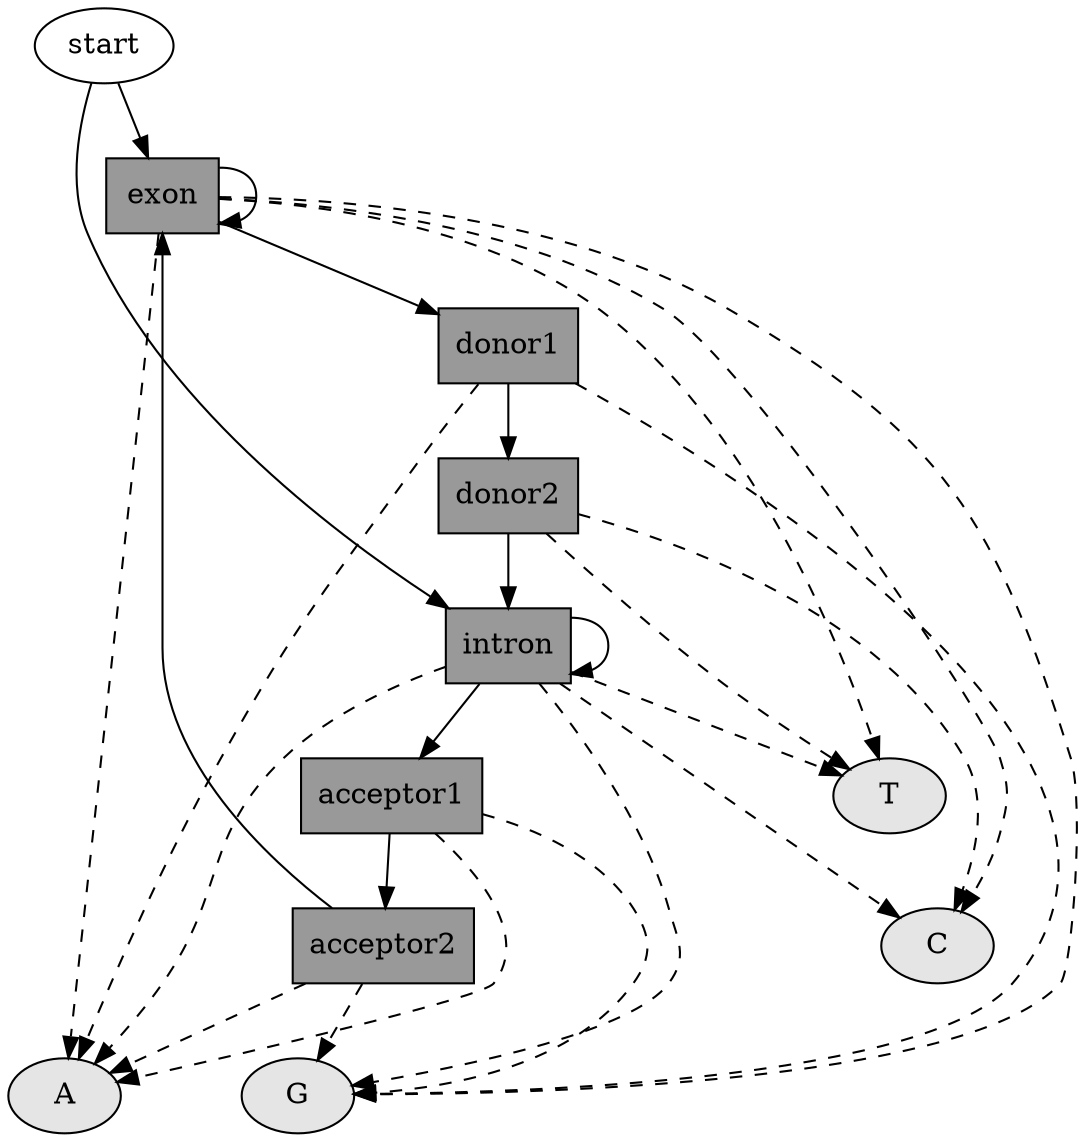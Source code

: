 digraph  {
start;
exon [color=black, fillcolor=gray60, shape=rectangle, style=filled];
donor1 [color=black, fillcolor=gray60, shape=rectangle, style=filled];
donor2 [color=black, fillcolor=gray60, shape=rectangle, style=filled];
intron [color=black, fillcolor=gray60, shape=rectangle, style=filled];
acceptor1 [color=black, fillcolor=gray60, shape=rectangle, style=filled];
acceptor2 [color=black, fillcolor=gray60, shape=rectangle, style=filled];
A [color=black, fillcolor=gray90, style=filled];
C [color=black, fillcolor=gray90, style=filled];
G [color=black, fillcolor=gray90, style=filled];
T [color=black, fillcolor=gray90, style=filled];
start -> exon  [key=0, label="", weight="0.5"];
start -> intron  [key=0, label="", weight="0.5"];
exon -> donor1  [key=0, label="", weight="0.1"];
exon -> exon  [key=0, label="", weight="0.9"];
exon -> A  [key=0, label="", style=dashed, weight="0.25"];
exon -> C  [key=0, label="", style=dashed, weight="0.25"];
exon -> G  [key=0, label="", style=dashed, weight="0.25"];
exon -> T  [key=0, label="", style=dashed, weight="0.25"];
donor1 -> donor2  [key=0, label="", weight="1.0"];
donor1 -> A  [key=0, label="", style=dashed, weight="0.05"];
donor1 -> G  [key=0, label="", style=dashed, weight="0.95"];
donor2 -> intron  [key=0, label="", weight="1.0"];
donor2 -> C  [key=0, label="", style=dashed, weight="0.05"];
donor2 -> T  [key=0, label="", style=dashed, weight="0.95"];
intron -> acceptor1  [key=0, label="", weight="0.1"];
intron -> intron  [key=0, label="", weight="0.9"];
intron -> A  [key=0, label="", style=dashed, weight="0.4"];
intron -> C  [key=0, label="", style=dashed, weight="0.1"];
intron -> G  [key=0, label="", style=dashed, weight="0.1"];
intron -> T  [key=0, label="", style=dashed, weight="0.4"];
acceptor1 -> acceptor2  [key=0, label="", weight="1.0"];
acceptor1 -> A  [key=0, label="", style=dashed, weight="0.95"];
acceptor1 -> G  [key=0, label="", style=dashed, weight="0.05"];
acceptor2 -> exon  [key=0, label="", weight="1.0"];
acceptor2 -> A  [key=0, label="", style=dashed, weight="0.05"];
acceptor2 -> G  [key=0, label="", style=dashed, weight="0.95"];
}
